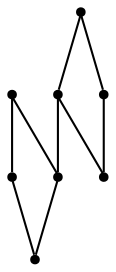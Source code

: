 graph {
  node [shape=point,comment="{\"directed\":false,\"doi\":\"10.1007/978-3-031-22203-0_12\",\"figure\":\"7 (5)\"}"]

  v0 [pos="1165.3439802084783,823.4722212270747"]
  v1 [pos="1165.3439802084783,760.991230311769"]
  v2 [pos="1102.859997943361,729.7490974724279"]
  v3 [pos="1102.859997943361,667.2679793818456"]
  v4 [pos="1102.859997943361,760.9912303117691"]
  v5 [pos="1102.859997943361,823.4722212270747"]
  v6 [pos="1040.377192063971,667.2679793818456"]
  v7 [pos="1040.377192063971,729.7490974724279"]

  v0 -- v1 [id="-1",pos="1165.3439802084783,823.4722212270747 1165.3439802084783,760.991230311769 1165.3439802084783,760.991230311769 1165.3439802084783,760.991230311769"]
  v2 -- v3 [id="-3",pos="1102.859997943361,729.7490974724279 1102.859997943361,667.2679793818456 1102.859997943361,667.2679793818456 1102.859997943361,667.2679793818456"]
  v4 -- v1 [id="-4",pos="1102.859997943361,760.9912303117691 1165.3439802084783,760.991230311769 1165.3439802084783,760.991230311769 1165.3439802084783,760.991230311769"]
  v4 -- v2 [id="-5",pos="1102.859997943361,760.9912303117691 1102.859997943361,729.7490974724279 1102.859997943361,729.7490974724279 1102.859997943361,729.7490974724279"]
  v5 -- v4 [id="-6",pos="1102.859997943361,823.4722212270747 1102.859997943361,760.9912303117691 1102.859997943361,760.9912303117691 1102.859997943361,760.9912303117691"]
  v5 -- v0 [id="-7",pos="1102.859997943361,823.4722212270747 1165.3439802084783,823.4722212270747 1165.3439802084783,823.4722212270747 1165.3439802084783,823.4722212270747"]
  v6 -- v3 [id="-9",pos="1040.377192063971,667.2679793818456 1102.859997943361,667.2679793818456 1102.859997943361,667.2679793818456 1102.859997943361,667.2679793818456"]
  v7 -- v6 [id="-10",pos="1040.377192063971,729.7490974724279 1040.377192063971,667.2679793818456 1040.377192063971,667.2679793818456 1040.377192063971,667.2679793818456"]
  v7 -- v2 [id="-11",pos="1040.377192063971,729.7490974724279 1102.859997943361,729.7490974724279 1102.859997943361,729.7490974724279 1102.859997943361,729.7490974724279"]
}